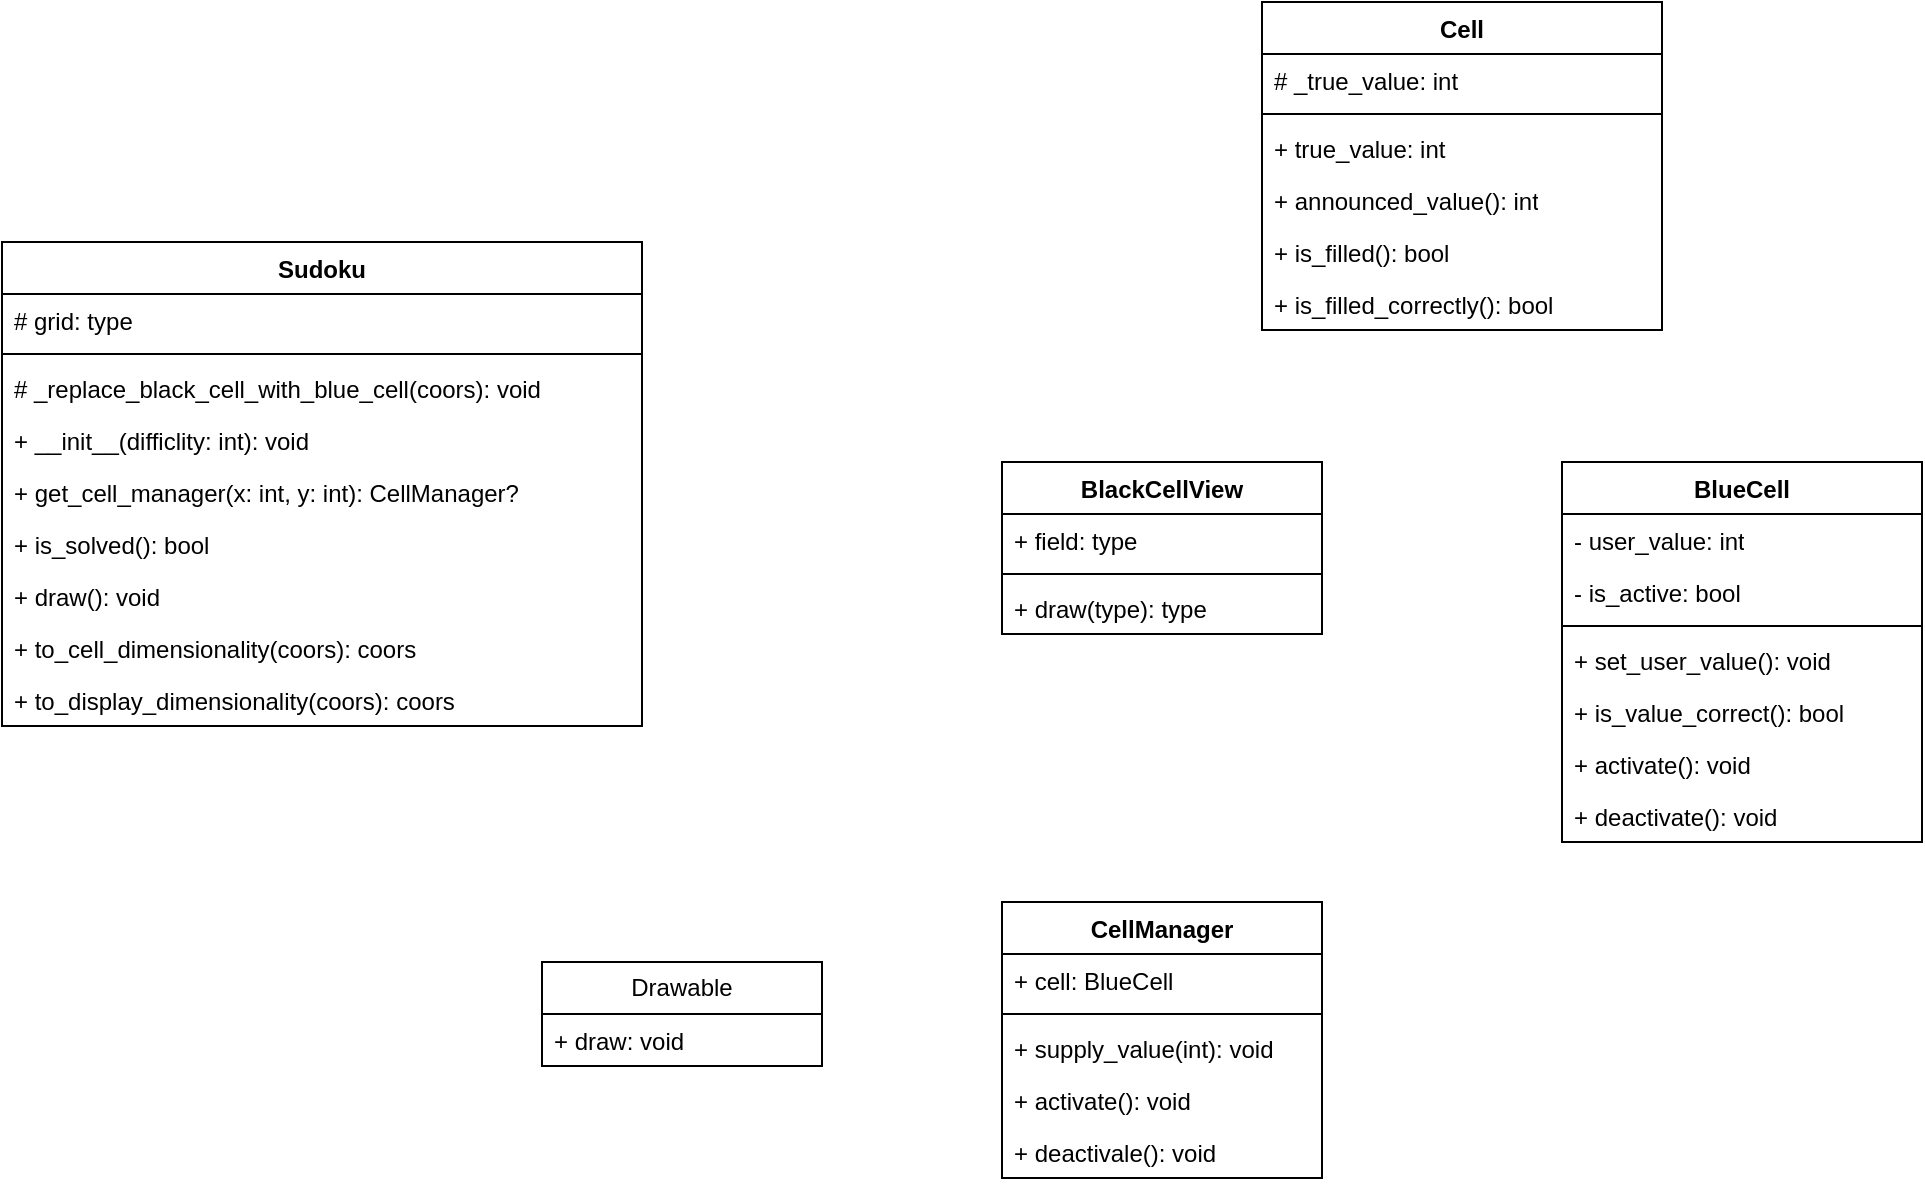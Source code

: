 <mxfile version="26.2.14">
  <diagram name="Страница — 1" id="sBnveFGreTUSZ_xfAO1X">
    <mxGraphModel dx="1498" dy="1010" grid="1" gridSize="10" guides="1" tooltips="1" connect="1" arrows="1" fold="1" page="1" pageScale="1" pageWidth="1100" pageHeight="850" math="0" shadow="0">
      <root>
        <mxCell id="0" />
        <mxCell id="1" parent="0" />
        <mxCell id="BmlyRLMC0lgrcv-X2wz1-5" value="Sudoku" style="swimlane;fontStyle=1;align=center;verticalAlign=top;childLayout=stackLayout;horizontal=1;startSize=26;horizontalStack=0;resizeParent=1;resizeParentMax=0;resizeLast=0;collapsible=1;marginBottom=0;whiteSpace=wrap;html=1;" parent="1" vertex="1">
          <mxGeometry x="50" y="160" width="320" height="242" as="geometry" />
        </mxCell>
        <mxCell id="BmlyRLMC0lgrcv-X2wz1-29" value="# grid: type" style="text;strokeColor=none;fillColor=none;align=left;verticalAlign=top;spacingLeft=4;spacingRight=4;overflow=hidden;rotatable=0;points=[[0,0.5],[1,0.5]];portConstraint=eastwest;whiteSpace=wrap;html=1;" parent="BmlyRLMC0lgrcv-X2wz1-5" vertex="1">
          <mxGeometry y="26" width="320" height="26" as="geometry" />
        </mxCell>
        <mxCell id="BmlyRLMC0lgrcv-X2wz1-7" value="" style="line;strokeWidth=1;fillColor=none;align=left;verticalAlign=middle;spacingTop=-1;spacingLeft=3;spacingRight=3;rotatable=0;labelPosition=right;points=[];portConstraint=eastwest;strokeColor=inherit;" parent="BmlyRLMC0lgrcv-X2wz1-5" vertex="1">
          <mxGeometry y="52" width="320" height="8" as="geometry" />
        </mxCell>
        <mxCell id="juXFEMyilhzftQy-Y4Ut-14" value="# _replace_black_cell_with_blue_cell(coors): void" style="text;strokeColor=none;fillColor=none;align=left;verticalAlign=top;spacingLeft=4;spacingRight=4;overflow=hidden;rotatable=0;points=[[0,0.5],[1,0.5]];portConstraint=eastwest;whiteSpace=wrap;html=1;" vertex="1" parent="BmlyRLMC0lgrcv-X2wz1-5">
          <mxGeometry y="60" width="320" height="26" as="geometry" />
        </mxCell>
        <mxCell id="BmlyRLMC0lgrcv-X2wz1-8" value="+ __init__(difficlity: int): void" style="text;strokeColor=none;fillColor=none;align=left;verticalAlign=top;spacingLeft=4;spacingRight=4;overflow=hidden;rotatable=0;points=[[0,0.5],[1,0.5]];portConstraint=eastwest;whiteSpace=wrap;html=1;" parent="BmlyRLMC0lgrcv-X2wz1-5" vertex="1">
          <mxGeometry y="86" width="320" height="26" as="geometry" />
        </mxCell>
        <mxCell id="BmlyRLMC0lgrcv-X2wz1-27" value="+ get_cell_manager(x: int, y: int): CellManager?" style="text;strokeColor=none;fillColor=none;align=left;verticalAlign=top;spacingLeft=4;spacingRight=4;overflow=hidden;rotatable=0;points=[[0,0.5],[1,0.5]];portConstraint=eastwest;whiteSpace=wrap;html=1;" parent="BmlyRLMC0lgrcv-X2wz1-5" vertex="1">
          <mxGeometry y="112" width="320" height="26" as="geometry" />
        </mxCell>
        <mxCell id="BmlyRLMC0lgrcv-X2wz1-28" value="+ is_solved(): bool" style="text;strokeColor=none;fillColor=none;align=left;verticalAlign=top;spacingLeft=4;spacingRight=4;overflow=hidden;rotatable=0;points=[[0,0.5],[1,0.5]];portConstraint=eastwest;whiteSpace=wrap;html=1;" parent="BmlyRLMC0lgrcv-X2wz1-5" vertex="1">
          <mxGeometry y="138" width="320" height="26" as="geometry" />
        </mxCell>
        <mxCell id="juXFEMyilhzftQy-Y4Ut-1" value="+ draw(): void" style="text;strokeColor=none;fillColor=none;align=left;verticalAlign=top;spacingLeft=4;spacingRight=4;overflow=hidden;rotatable=0;points=[[0,0.5],[1,0.5]];portConstraint=eastwest;whiteSpace=wrap;html=1;" vertex="1" parent="BmlyRLMC0lgrcv-X2wz1-5">
          <mxGeometry y="164" width="320" height="26" as="geometry" />
        </mxCell>
        <mxCell id="juXFEMyilhzftQy-Y4Ut-11" value="+ to_cell_dimensionality(coors): coors" style="text;strokeColor=none;fillColor=none;align=left;verticalAlign=top;spacingLeft=4;spacingRight=4;overflow=hidden;rotatable=0;points=[[0,0.5],[1,0.5]];portConstraint=eastwest;whiteSpace=wrap;html=1;" vertex="1" parent="BmlyRLMC0lgrcv-X2wz1-5">
          <mxGeometry y="190" width="320" height="26" as="geometry" />
        </mxCell>
        <mxCell id="juXFEMyilhzftQy-Y4Ut-13" value="+ to_display_dimensionality(coors): coors" style="text;strokeColor=none;fillColor=none;align=left;verticalAlign=top;spacingLeft=4;spacingRight=4;overflow=hidden;rotatable=0;points=[[0,0.5],[1,0.5]];portConstraint=eastwest;whiteSpace=wrap;html=1;" vertex="1" parent="BmlyRLMC0lgrcv-X2wz1-5">
          <mxGeometry y="216" width="320" height="26" as="geometry" />
        </mxCell>
        <mxCell id="BmlyRLMC0lgrcv-X2wz1-11" value="BlackCellView" style="swimlane;fontStyle=1;align=center;verticalAlign=top;childLayout=stackLayout;horizontal=1;startSize=26;horizontalStack=0;resizeParent=1;resizeParentMax=0;resizeLast=0;collapsible=1;marginBottom=0;whiteSpace=wrap;html=1;" parent="1" vertex="1">
          <mxGeometry x="550" y="270" width="160" height="86" as="geometry" />
        </mxCell>
        <mxCell id="BmlyRLMC0lgrcv-X2wz1-12" value="+ field: type" style="text;strokeColor=none;fillColor=none;align=left;verticalAlign=top;spacingLeft=4;spacingRight=4;overflow=hidden;rotatable=0;points=[[0,0.5],[1,0.5]];portConstraint=eastwest;whiteSpace=wrap;html=1;" parent="BmlyRLMC0lgrcv-X2wz1-11" vertex="1">
          <mxGeometry y="26" width="160" height="26" as="geometry" />
        </mxCell>
        <mxCell id="BmlyRLMC0lgrcv-X2wz1-13" value="" style="line;strokeWidth=1;fillColor=none;align=left;verticalAlign=middle;spacingTop=-1;spacingLeft=3;spacingRight=3;rotatable=0;labelPosition=right;points=[];portConstraint=eastwest;strokeColor=inherit;" parent="BmlyRLMC0lgrcv-X2wz1-11" vertex="1">
          <mxGeometry y="52" width="160" height="8" as="geometry" />
        </mxCell>
        <mxCell id="BmlyRLMC0lgrcv-X2wz1-14" value="+ draw(type): type" style="text;strokeColor=none;fillColor=none;align=left;verticalAlign=top;spacingLeft=4;spacingRight=4;overflow=hidden;rotatable=0;points=[[0,0.5],[1,0.5]];portConstraint=eastwest;whiteSpace=wrap;html=1;" parent="BmlyRLMC0lgrcv-X2wz1-11" vertex="1">
          <mxGeometry y="60" width="160" height="26" as="geometry" />
        </mxCell>
        <mxCell id="BmlyRLMC0lgrcv-X2wz1-15" value="BlueCell" style="swimlane;fontStyle=1;align=center;verticalAlign=top;childLayout=stackLayout;horizontal=1;startSize=26;horizontalStack=0;resizeParent=1;resizeParentMax=0;resizeLast=0;collapsible=1;marginBottom=0;whiteSpace=wrap;html=1;" parent="1" vertex="1">
          <mxGeometry x="830" y="270" width="180" height="190" as="geometry" />
        </mxCell>
        <mxCell id="juXFEMyilhzftQy-Y4Ut-8" value="- user_value: int" style="text;strokeColor=none;fillColor=none;align=left;verticalAlign=top;spacingLeft=4;spacingRight=4;overflow=hidden;rotatable=0;points=[[0,0.5],[1,0.5]];portConstraint=eastwest;whiteSpace=wrap;html=1;" vertex="1" parent="BmlyRLMC0lgrcv-X2wz1-15">
          <mxGeometry y="26" width="180" height="26" as="geometry" />
        </mxCell>
        <mxCell id="BmlyRLMC0lgrcv-X2wz1-16" value="- is_active: bool" style="text;strokeColor=none;fillColor=none;align=left;verticalAlign=top;spacingLeft=4;spacingRight=4;overflow=hidden;rotatable=0;points=[[0,0.5],[1,0.5]];portConstraint=eastwest;whiteSpace=wrap;html=1;" parent="BmlyRLMC0lgrcv-X2wz1-15" vertex="1">
          <mxGeometry y="52" width="180" height="26" as="geometry" />
        </mxCell>
        <mxCell id="BmlyRLMC0lgrcv-X2wz1-17" value="" style="line;strokeWidth=1;fillColor=none;align=left;verticalAlign=middle;spacingTop=-1;spacingLeft=3;spacingRight=3;rotatable=0;labelPosition=right;points=[];portConstraint=eastwest;strokeColor=inherit;" parent="BmlyRLMC0lgrcv-X2wz1-15" vertex="1">
          <mxGeometry y="78" width="180" height="8" as="geometry" />
        </mxCell>
        <mxCell id="BmlyRLMC0lgrcv-X2wz1-18" value="+ set_user_value(): void" style="text;strokeColor=none;fillColor=none;align=left;verticalAlign=top;spacingLeft=4;spacingRight=4;overflow=hidden;rotatable=0;points=[[0,0.5],[1,0.5]];portConstraint=eastwest;whiteSpace=wrap;html=1;" parent="BmlyRLMC0lgrcv-X2wz1-15" vertex="1">
          <mxGeometry y="86" width="180" height="26" as="geometry" />
        </mxCell>
        <mxCell id="BmlyRLMC0lgrcv-X2wz1-30" value="+ is_value_correct(): bool" style="text;strokeColor=none;fillColor=none;align=left;verticalAlign=top;spacingLeft=4;spacingRight=4;overflow=hidden;rotatable=0;points=[[0,0.5],[1,0.5]];portConstraint=eastwest;whiteSpace=wrap;html=1;" parent="BmlyRLMC0lgrcv-X2wz1-15" vertex="1">
          <mxGeometry y="112" width="180" height="26" as="geometry" />
        </mxCell>
        <mxCell id="juXFEMyilhzftQy-Y4Ut-9" value="+ activate(): void" style="text;strokeColor=none;fillColor=none;align=left;verticalAlign=top;spacingLeft=4;spacingRight=4;overflow=hidden;rotatable=0;points=[[0,0.5],[1,0.5]];portConstraint=eastwest;whiteSpace=wrap;html=1;" vertex="1" parent="BmlyRLMC0lgrcv-X2wz1-15">
          <mxGeometry y="138" width="180" height="26" as="geometry" />
        </mxCell>
        <mxCell id="juXFEMyilhzftQy-Y4Ut-10" value="+ deactivate(): void" style="text;strokeColor=none;fillColor=none;align=left;verticalAlign=top;spacingLeft=4;spacingRight=4;overflow=hidden;rotatable=0;points=[[0,0.5],[1,0.5]];portConstraint=eastwest;whiteSpace=wrap;html=1;" vertex="1" parent="BmlyRLMC0lgrcv-X2wz1-15">
          <mxGeometry y="164" width="180" height="26" as="geometry" />
        </mxCell>
        <mxCell id="BmlyRLMC0lgrcv-X2wz1-19" value="Cell" style="swimlane;fontStyle=1;align=center;verticalAlign=top;childLayout=stackLayout;horizontal=1;startSize=26;horizontalStack=0;resizeParent=1;resizeParentMax=0;resizeLast=0;collapsible=1;marginBottom=0;whiteSpace=wrap;html=1;" parent="1" vertex="1">
          <mxGeometry x="680" y="40" width="200" height="164" as="geometry" />
        </mxCell>
        <mxCell id="BmlyRLMC0lgrcv-X2wz1-20" value="# _true_value: int" style="text;strokeColor=none;fillColor=none;align=left;verticalAlign=top;spacingLeft=4;spacingRight=4;overflow=hidden;rotatable=0;points=[[0,0.5],[1,0.5]];portConstraint=eastwest;whiteSpace=wrap;html=1;" parent="BmlyRLMC0lgrcv-X2wz1-19" vertex="1">
          <mxGeometry y="26" width="200" height="26" as="geometry" />
        </mxCell>
        <mxCell id="BmlyRLMC0lgrcv-X2wz1-21" value="" style="line;strokeWidth=1;fillColor=none;align=left;verticalAlign=middle;spacingTop=-1;spacingLeft=3;spacingRight=3;rotatable=0;labelPosition=right;points=[];portConstraint=eastwest;strokeColor=inherit;" parent="BmlyRLMC0lgrcv-X2wz1-19" vertex="1">
          <mxGeometry y="52" width="200" height="8" as="geometry" />
        </mxCell>
        <mxCell id="BmlyRLMC0lgrcv-X2wz1-22" value="+ true_value: int" style="text;strokeColor=none;fillColor=none;align=left;verticalAlign=top;spacingLeft=4;spacingRight=4;overflow=hidden;rotatable=0;points=[[0,0.5],[1,0.5]];portConstraint=eastwest;whiteSpace=wrap;html=1;" parent="BmlyRLMC0lgrcv-X2wz1-19" vertex="1">
          <mxGeometry y="60" width="200" height="26" as="geometry" />
        </mxCell>
        <mxCell id="juXFEMyilhzftQy-Y4Ut-15" value="+ announced_value(): int" style="text;strokeColor=none;fillColor=none;align=left;verticalAlign=top;spacingLeft=4;spacingRight=4;overflow=hidden;rotatable=0;points=[[0,0.5],[1,0.5]];portConstraint=eastwest;whiteSpace=wrap;html=1;" vertex="1" parent="BmlyRLMC0lgrcv-X2wz1-19">
          <mxGeometry y="86" width="200" height="26" as="geometry" />
        </mxCell>
        <mxCell id="juXFEMyilhzftQy-Y4Ut-16" value="+ is_filled(): bool" style="text;strokeColor=none;fillColor=none;align=left;verticalAlign=top;spacingLeft=4;spacingRight=4;overflow=hidden;rotatable=0;points=[[0,0.5],[1,0.5]];portConstraint=eastwest;whiteSpace=wrap;html=1;" vertex="1" parent="BmlyRLMC0lgrcv-X2wz1-19">
          <mxGeometry y="112" width="200" height="26" as="geometry" />
        </mxCell>
        <mxCell id="juXFEMyilhzftQy-Y4Ut-19" value="+ is_filled_correctly(): bool" style="text;strokeColor=none;fillColor=none;align=left;verticalAlign=top;spacingLeft=4;spacingRight=4;overflow=hidden;rotatable=0;points=[[0,0.5],[1,0.5]];portConstraint=eastwest;whiteSpace=wrap;html=1;" vertex="1" parent="BmlyRLMC0lgrcv-X2wz1-19">
          <mxGeometry y="138" width="200" height="26" as="geometry" />
        </mxCell>
        <mxCell id="juXFEMyilhzftQy-Y4Ut-2" value="CellManager" style="swimlane;fontStyle=1;align=center;verticalAlign=top;childLayout=stackLayout;horizontal=1;startSize=26;horizontalStack=0;resizeParent=1;resizeParentMax=0;resizeLast=0;collapsible=1;marginBottom=0;whiteSpace=wrap;html=1;" vertex="1" parent="1">
          <mxGeometry x="550" y="490" width="160" height="138" as="geometry" />
        </mxCell>
        <mxCell id="juXFEMyilhzftQy-Y4Ut-3" value="+ cell: BlueCell" style="text;strokeColor=none;fillColor=none;align=left;verticalAlign=top;spacingLeft=4;spacingRight=4;overflow=hidden;rotatable=0;points=[[0,0.5],[1,0.5]];portConstraint=eastwest;whiteSpace=wrap;html=1;" vertex="1" parent="juXFEMyilhzftQy-Y4Ut-2">
          <mxGeometry y="26" width="160" height="26" as="geometry" />
        </mxCell>
        <mxCell id="juXFEMyilhzftQy-Y4Ut-4" value="" style="line;strokeWidth=1;fillColor=none;align=left;verticalAlign=middle;spacingTop=-1;spacingLeft=3;spacingRight=3;rotatable=0;labelPosition=right;points=[];portConstraint=eastwest;strokeColor=inherit;" vertex="1" parent="juXFEMyilhzftQy-Y4Ut-2">
          <mxGeometry y="52" width="160" height="8" as="geometry" />
        </mxCell>
        <mxCell id="juXFEMyilhzftQy-Y4Ut-5" value="+ supply_value(int): void" style="text;strokeColor=none;fillColor=none;align=left;verticalAlign=top;spacingLeft=4;spacingRight=4;overflow=hidden;rotatable=0;points=[[0,0.5],[1,0.5]];portConstraint=eastwest;whiteSpace=wrap;html=1;" vertex="1" parent="juXFEMyilhzftQy-Y4Ut-2">
          <mxGeometry y="60" width="160" height="26" as="geometry" />
        </mxCell>
        <mxCell id="juXFEMyilhzftQy-Y4Ut-6" value="+ activate(): void" style="text;strokeColor=none;fillColor=none;align=left;verticalAlign=top;spacingLeft=4;spacingRight=4;overflow=hidden;rotatable=0;points=[[0,0.5],[1,0.5]];portConstraint=eastwest;whiteSpace=wrap;html=1;" vertex="1" parent="juXFEMyilhzftQy-Y4Ut-2">
          <mxGeometry y="86" width="160" height="26" as="geometry" />
        </mxCell>
        <mxCell id="juXFEMyilhzftQy-Y4Ut-7" value="+ deactivale(): void" style="text;strokeColor=none;fillColor=none;align=left;verticalAlign=top;spacingLeft=4;spacingRight=4;overflow=hidden;rotatable=0;points=[[0,0.5],[1,0.5]];portConstraint=eastwest;whiteSpace=wrap;html=1;" vertex="1" parent="juXFEMyilhzftQy-Y4Ut-2">
          <mxGeometry y="112" width="160" height="26" as="geometry" />
        </mxCell>
        <mxCell id="juXFEMyilhzftQy-Y4Ut-24" value="Drawable" style="swimlane;fontStyle=0;childLayout=stackLayout;horizontal=1;startSize=26;fillColor=none;horizontalStack=0;resizeParent=1;resizeParentMax=0;resizeLast=0;collapsible=1;marginBottom=0;whiteSpace=wrap;html=1;" vertex="1" parent="1">
          <mxGeometry x="320" y="520" width="140" height="52" as="geometry" />
        </mxCell>
        <mxCell id="juXFEMyilhzftQy-Y4Ut-25" value="+ draw: void" style="text;strokeColor=none;fillColor=none;align=left;verticalAlign=top;spacingLeft=4;spacingRight=4;overflow=hidden;rotatable=0;points=[[0,0.5],[1,0.5]];portConstraint=eastwest;whiteSpace=wrap;html=1;" vertex="1" parent="juXFEMyilhzftQy-Y4Ut-24">
          <mxGeometry y="26" width="140" height="26" as="geometry" />
        </mxCell>
      </root>
    </mxGraphModel>
  </diagram>
</mxfile>
